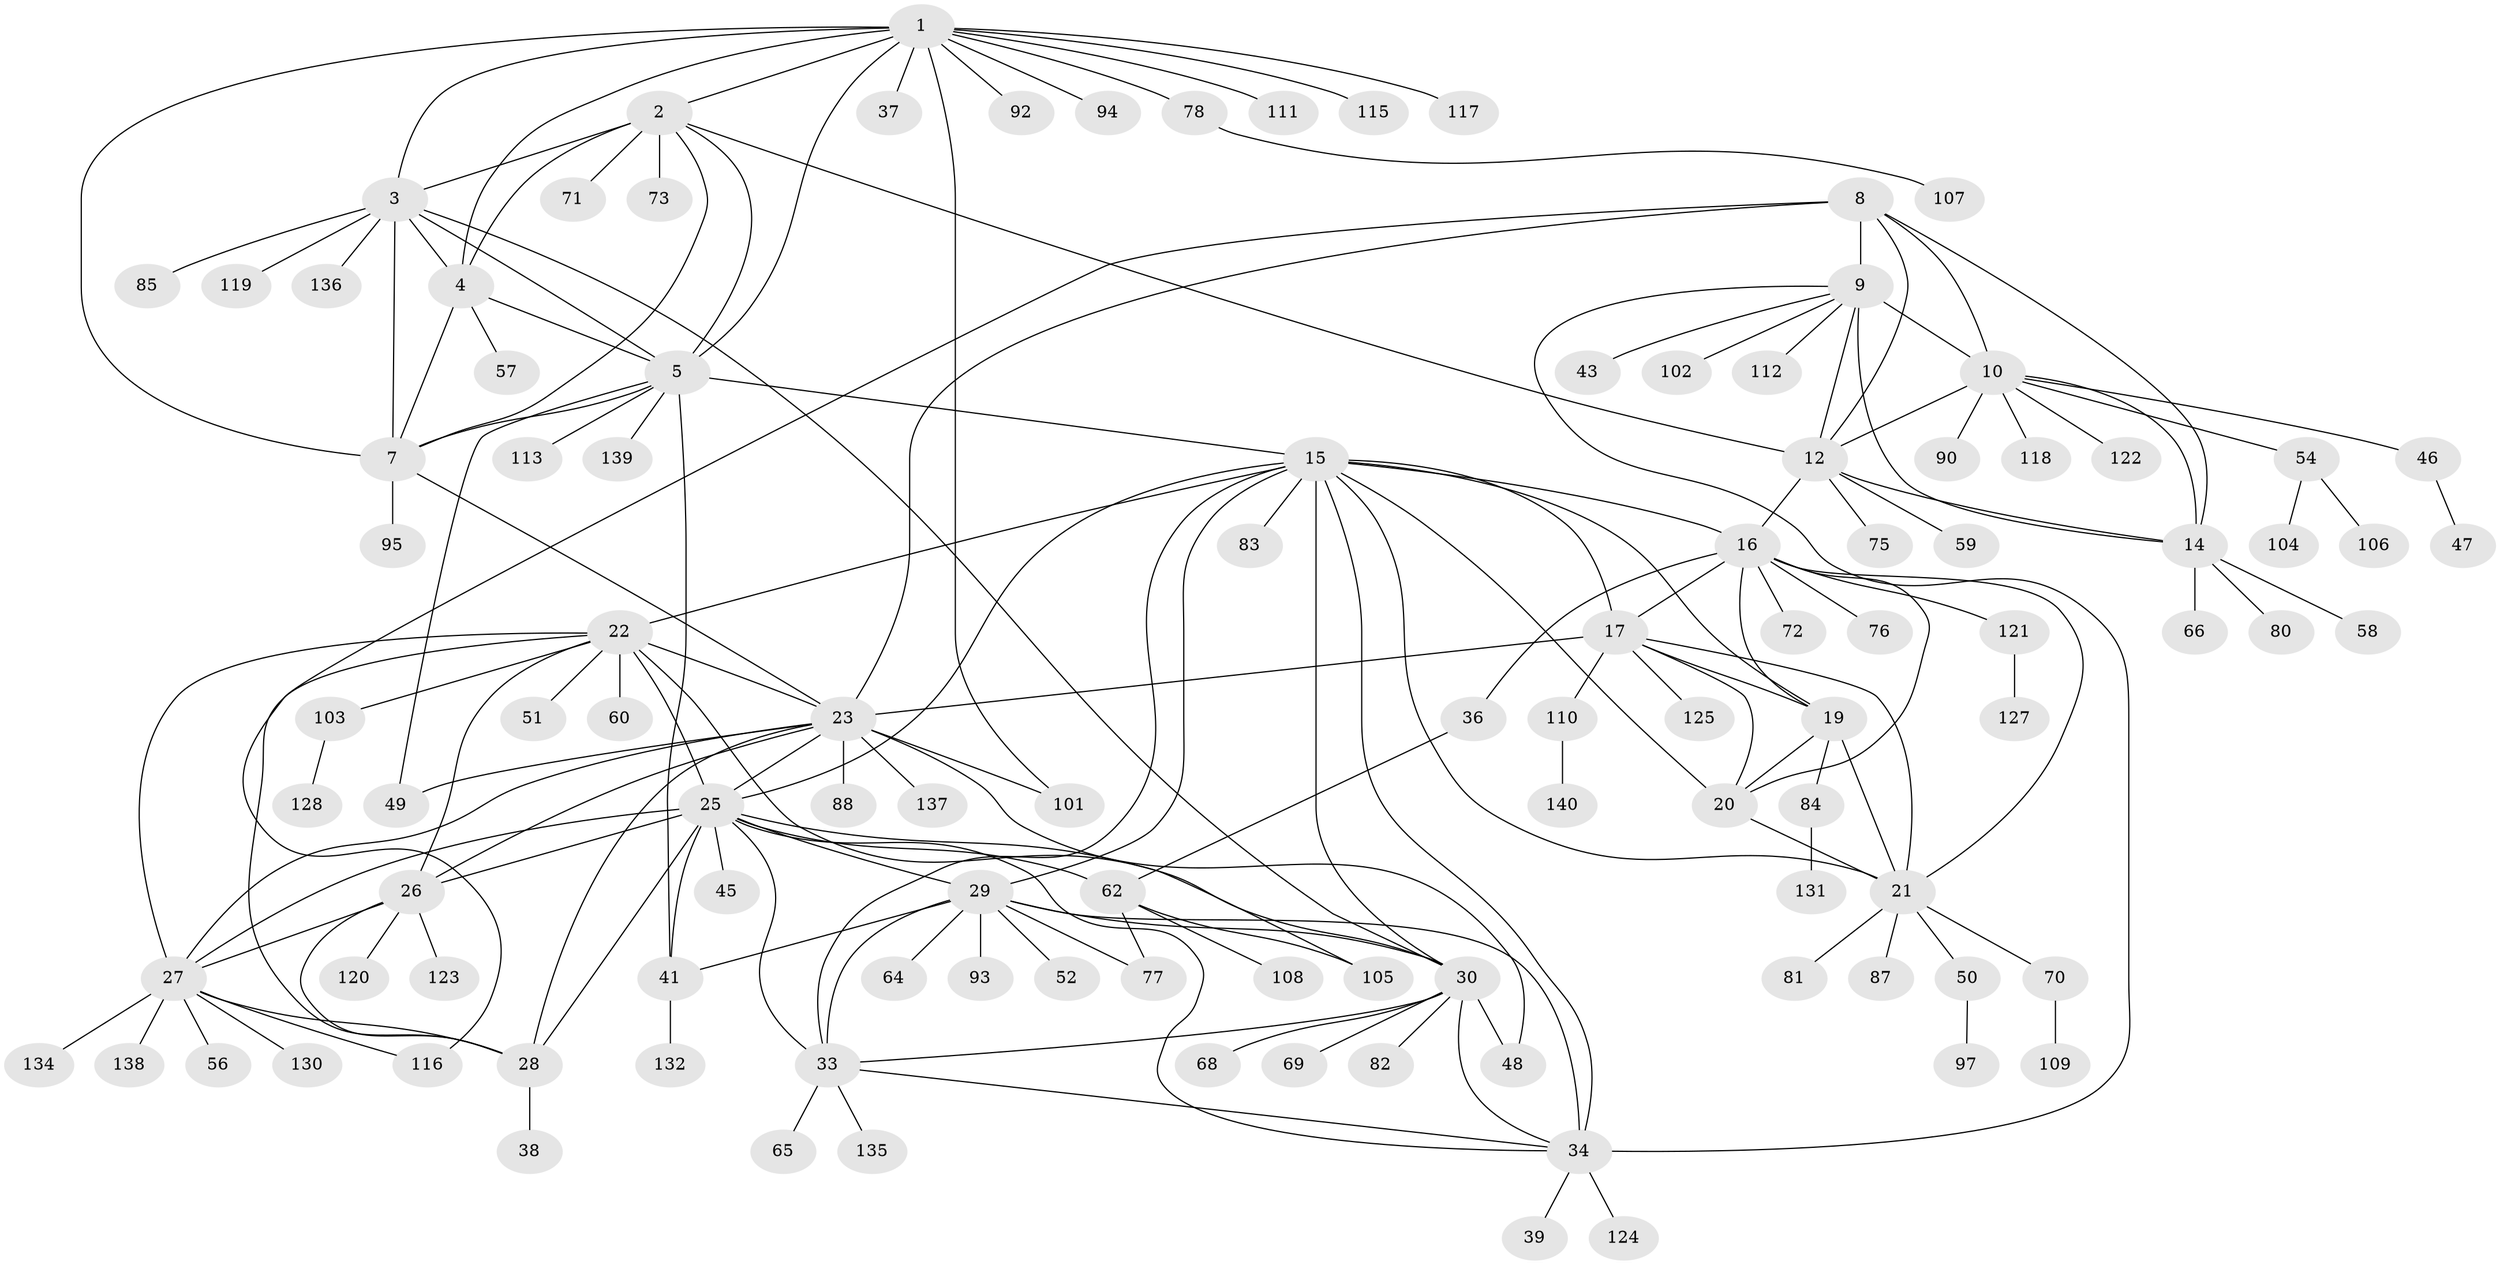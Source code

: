 // Generated by graph-tools (version 1.1) at 2025/24/03/03/25 07:24:17]
// undirected, 111 vertices, 172 edges
graph export_dot {
graph [start="1"]
  node [color=gray90,style=filled];
  1 [super="+53"];
  2 [super="+40"];
  3 [super="+6"];
  4 [super="+91"];
  5 [super="+67"];
  7;
  8 [super="+55"];
  9 [super="+11"];
  10 [super="+13"];
  12 [super="+129"];
  14;
  15 [super="+32"];
  16 [super="+18"];
  17;
  19 [super="+79"];
  20 [super="+114"];
  21 [super="+96"];
  22 [super="+99"];
  23 [super="+24"];
  25 [super="+35"];
  26 [super="+63"];
  27 [super="+74"];
  28;
  29 [super="+31"];
  30 [super="+42"];
  33 [super="+44"];
  34 [super="+100"];
  36;
  37;
  38;
  39;
  41 [super="+61"];
  43;
  45;
  46;
  47;
  48 [super="+126"];
  49;
  50 [super="+86"];
  51;
  52;
  54 [super="+89"];
  56;
  57;
  58;
  59;
  60;
  62;
  64;
  65;
  66;
  68;
  69;
  70;
  71;
  72;
  73;
  75;
  76;
  77;
  78;
  80;
  81;
  82;
  83;
  84;
  85;
  87;
  88;
  90;
  92;
  93;
  94;
  95 [super="+98"];
  97;
  101;
  102;
  103;
  104;
  105;
  106;
  107;
  108;
  109;
  110 [super="+133"];
  111;
  112;
  113;
  115;
  116;
  117;
  118;
  119;
  120;
  121;
  122;
  123;
  124;
  125;
  127;
  128;
  130;
  131;
  132;
  134;
  135;
  136;
  137;
  138;
  139;
  140;
  1 -- 2;
  1 -- 3 [weight=2];
  1 -- 4;
  1 -- 5;
  1 -- 7;
  1 -- 37;
  1 -- 78;
  1 -- 94;
  1 -- 101;
  1 -- 111;
  1 -- 115;
  1 -- 117;
  1 -- 92;
  2 -- 3 [weight=2];
  2 -- 4;
  2 -- 5;
  2 -- 7;
  2 -- 12;
  2 -- 71;
  2 -- 73;
  3 -- 4 [weight=2];
  3 -- 5 [weight=2];
  3 -- 7 [weight=2];
  3 -- 30;
  3 -- 136;
  3 -- 85;
  3 -- 119;
  4 -- 5;
  4 -- 7;
  4 -- 57;
  5 -- 7;
  5 -- 15;
  5 -- 49;
  5 -- 113;
  5 -- 139;
  5 -- 41;
  7 -- 23;
  7 -- 95;
  8 -- 9 [weight=2];
  8 -- 10 [weight=2];
  8 -- 12;
  8 -- 14;
  8 -- 116;
  8 -- 23;
  9 -- 10 [weight=4];
  9 -- 12 [weight=2];
  9 -- 14 [weight=2];
  9 -- 34;
  9 -- 102;
  9 -- 112;
  9 -- 43;
  10 -- 12 [weight=2];
  10 -- 14 [weight=2];
  10 -- 54;
  10 -- 90;
  10 -- 46;
  10 -- 118;
  10 -- 122;
  12 -- 14;
  12 -- 59;
  12 -- 75;
  12 -- 16;
  14 -- 58;
  14 -- 66;
  14 -- 80;
  15 -- 16 [weight=2];
  15 -- 17;
  15 -- 19;
  15 -- 20;
  15 -- 21;
  15 -- 33;
  15 -- 34;
  15 -- 83;
  15 -- 25;
  15 -- 29 [weight=2];
  15 -- 30;
  15 -- 22;
  16 -- 17 [weight=2];
  16 -- 19 [weight=2];
  16 -- 20 [weight=2];
  16 -- 21 [weight=2];
  16 -- 36;
  16 -- 72;
  16 -- 121;
  16 -- 76;
  17 -- 19;
  17 -- 20;
  17 -- 21;
  17 -- 23;
  17 -- 110;
  17 -- 125;
  19 -- 20;
  19 -- 21;
  19 -- 84;
  20 -- 21;
  21 -- 50;
  21 -- 70;
  21 -- 81;
  21 -- 87;
  22 -- 23 [weight=2];
  22 -- 25;
  22 -- 26;
  22 -- 27;
  22 -- 28;
  22 -- 51;
  22 -- 60;
  22 -- 103;
  22 -- 105;
  23 -- 25 [weight=2];
  23 -- 26 [weight=2];
  23 -- 27 [weight=2];
  23 -- 28 [weight=2];
  23 -- 49;
  23 -- 88;
  23 -- 101;
  23 -- 137;
  23 -- 48;
  25 -- 26;
  25 -- 27;
  25 -- 28;
  25 -- 41;
  25 -- 62;
  25 -- 33;
  25 -- 34;
  25 -- 45;
  25 -- 29 [weight=2];
  25 -- 30;
  26 -- 27;
  26 -- 28;
  26 -- 123;
  26 -- 120;
  27 -- 28;
  27 -- 56;
  27 -- 116;
  27 -- 130;
  27 -- 134;
  27 -- 138;
  28 -- 38;
  29 -- 30 [weight=2];
  29 -- 33 [weight=2];
  29 -- 34 [weight=2];
  29 -- 52;
  29 -- 77;
  29 -- 64;
  29 -- 41;
  29 -- 93;
  30 -- 33;
  30 -- 34;
  30 -- 48;
  30 -- 69;
  30 -- 82;
  30 -- 68;
  33 -- 34;
  33 -- 135;
  33 -- 65;
  34 -- 39;
  34 -- 124;
  36 -- 62;
  41 -- 132;
  46 -- 47;
  50 -- 97;
  54 -- 104;
  54 -- 106;
  62 -- 77;
  62 -- 105;
  62 -- 108;
  70 -- 109;
  78 -- 107;
  84 -- 131;
  103 -- 128;
  110 -- 140;
  121 -- 127;
}
